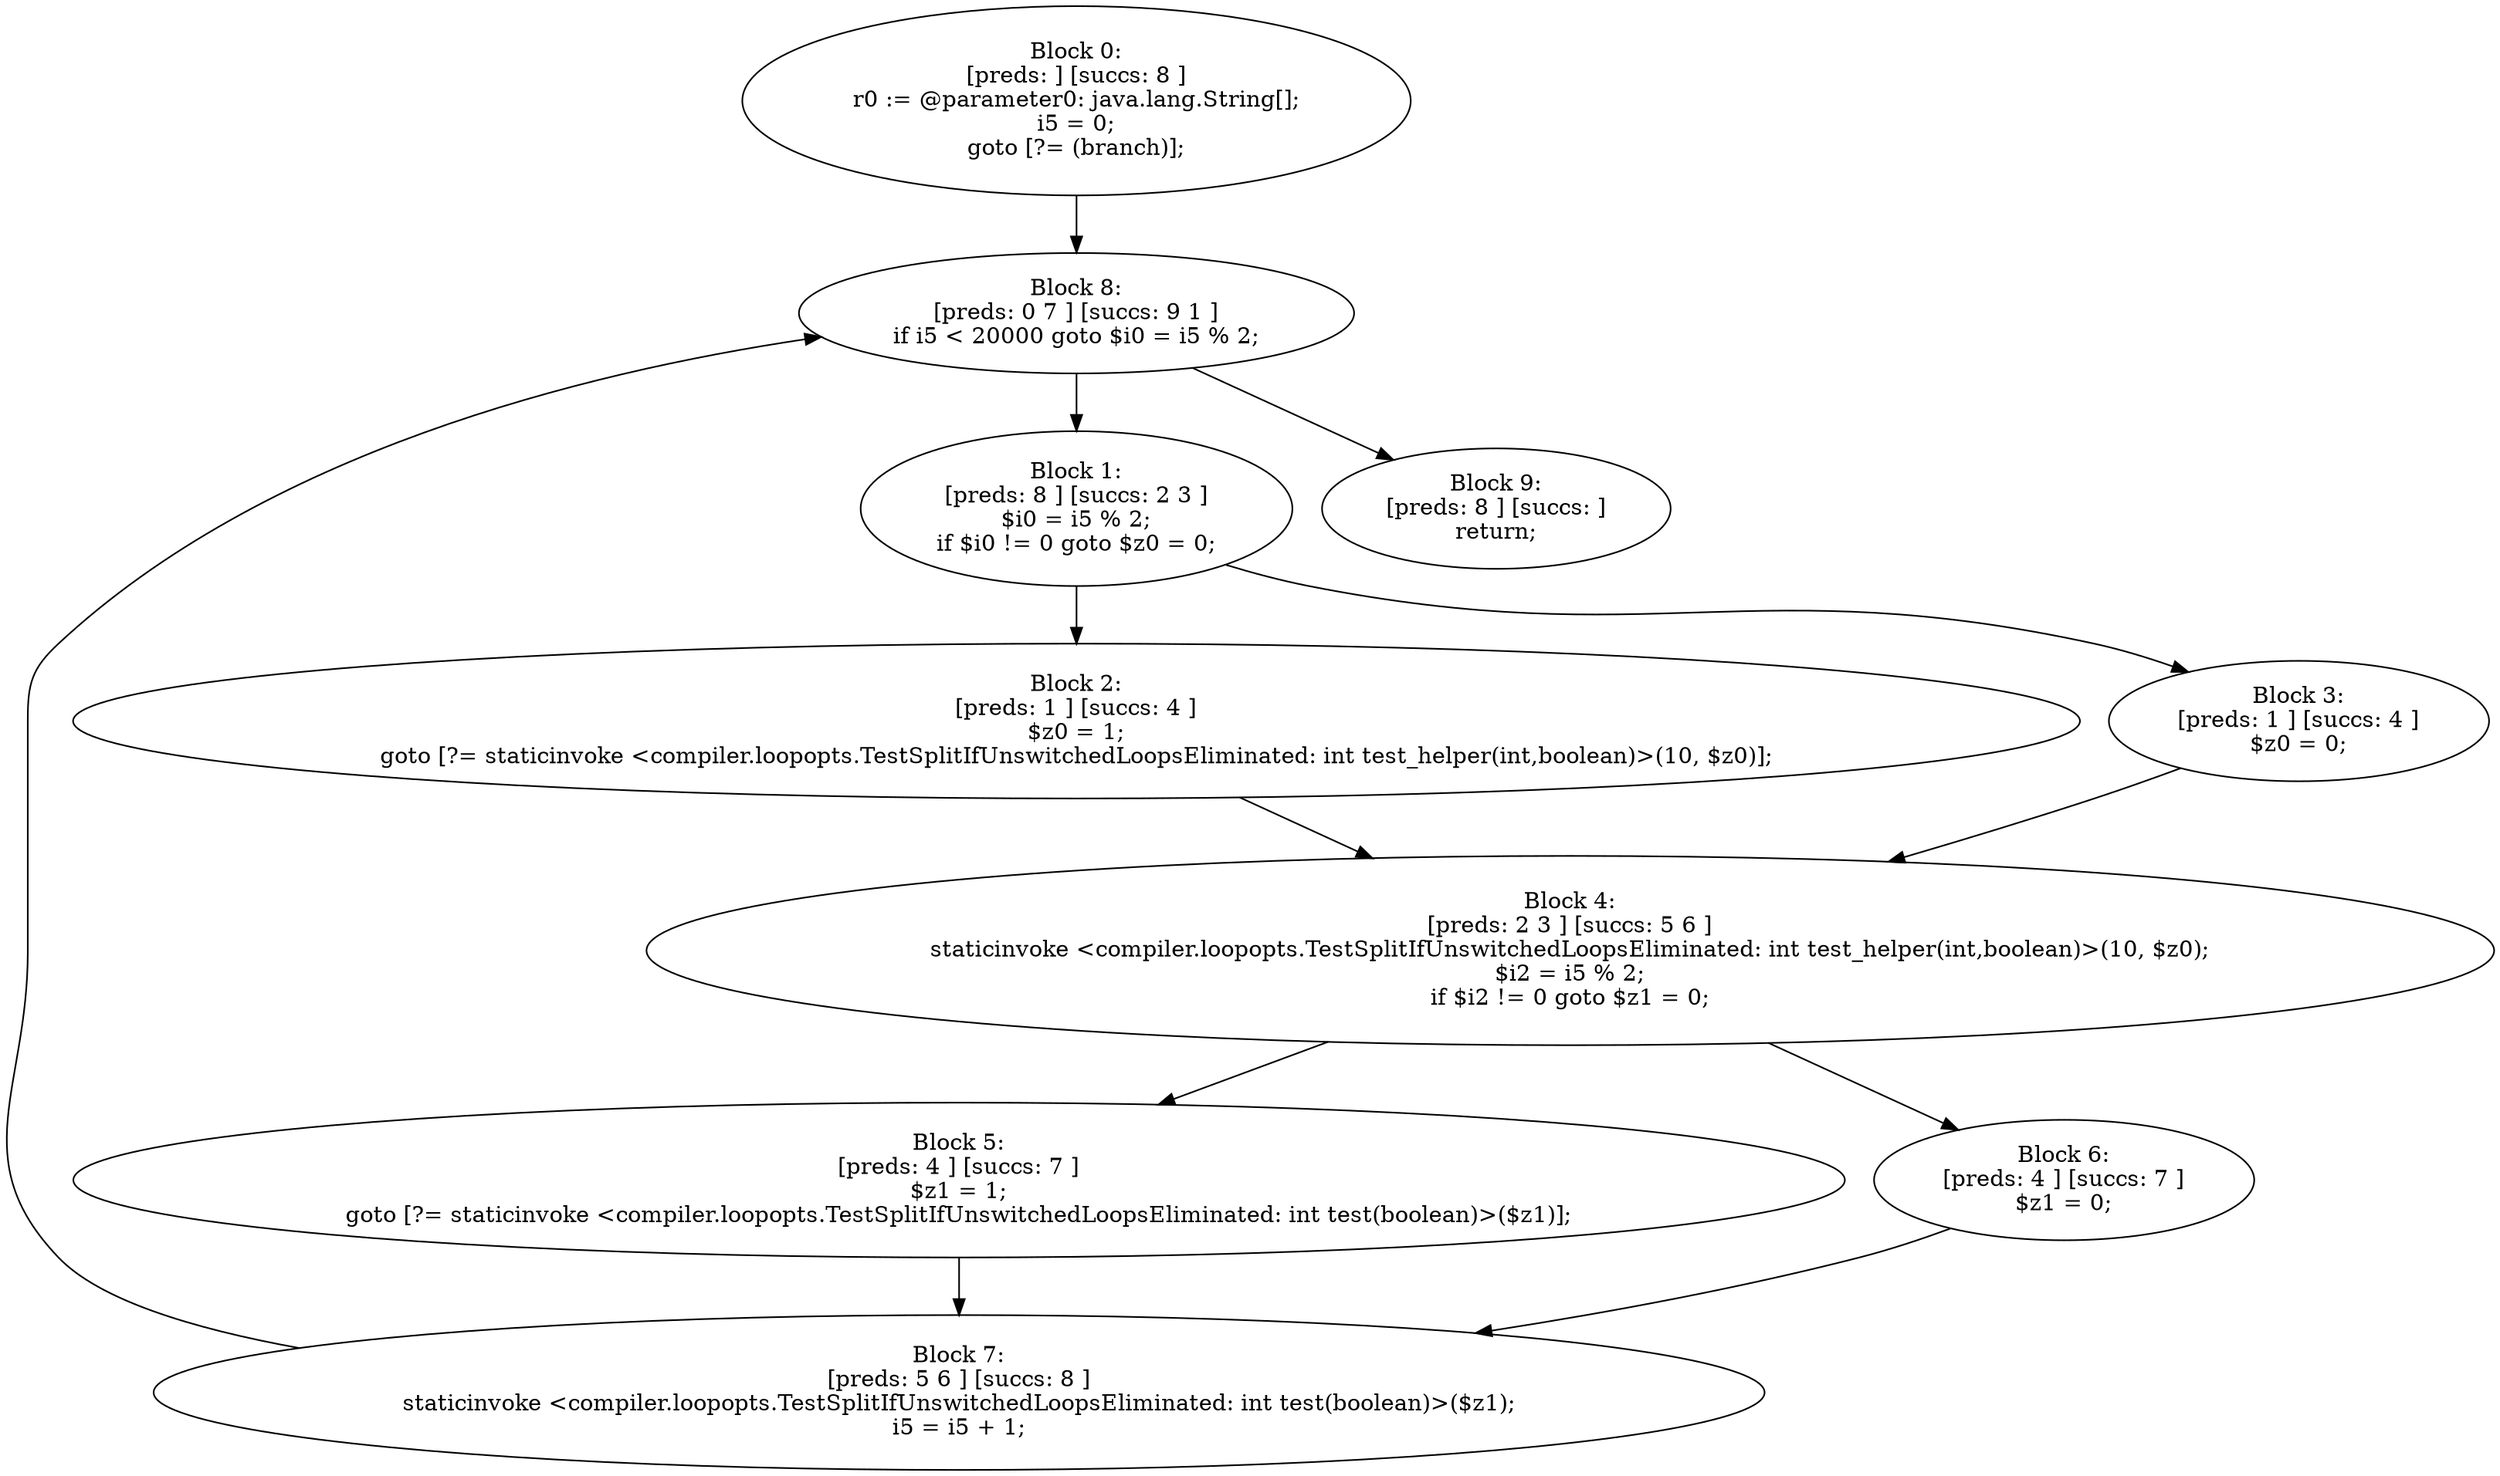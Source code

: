 digraph "unitGraph" {
    "Block 0:
[preds: ] [succs: 8 ]
r0 := @parameter0: java.lang.String[];
i5 = 0;
goto [?= (branch)];
"
    "Block 1:
[preds: 8 ] [succs: 2 3 ]
$i0 = i5 % 2;
if $i0 != 0 goto $z0 = 0;
"
    "Block 2:
[preds: 1 ] [succs: 4 ]
$z0 = 1;
goto [?= staticinvoke <compiler.loopopts.TestSplitIfUnswitchedLoopsEliminated: int test_helper(int,boolean)>(10, $z0)];
"
    "Block 3:
[preds: 1 ] [succs: 4 ]
$z0 = 0;
"
    "Block 4:
[preds: 2 3 ] [succs: 5 6 ]
staticinvoke <compiler.loopopts.TestSplitIfUnswitchedLoopsEliminated: int test_helper(int,boolean)>(10, $z0);
$i2 = i5 % 2;
if $i2 != 0 goto $z1 = 0;
"
    "Block 5:
[preds: 4 ] [succs: 7 ]
$z1 = 1;
goto [?= staticinvoke <compiler.loopopts.TestSplitIfUnswitchedLoopsEliminated: int test(boolean)>($z1)];
"
    "Block 6:
[preds: 4 ] [succs: 7 ]
$z1 = 0;
"
    "Block 7:
[preds: 5 6 ] [succs: 8 ]
staticinvoke <compiler.loopopts.TestSplitIfUnswitchedLoopsEliminated: int test(boolean)>($z1);
i5 = i5 + 1;
"
    "Block 8:
[preds: 0 7 ] [succs: 9 1 ]
if i5 < 20000 goto $i0 = i5 % 2;
"
    "Block 9:
[preds: 8 ] [succs: ]
return;
"
    "Block 0:
[preds: ] [succs: 8 ]
r0 := @parameter0: java.lang.String[];
i5 = 0;
goto [?= (branch)];
"->"Block 8:
[preds: 0 7 ] [succs: 9 1 ]
if i5 < 20000 goto $i0 = i5 % 2;
";
    "Block 1:
[preds: 8 ] [succs: 2 3 ]
$i0 = i5 % 2;
if $i0 != 0 goto $z0 = 0;
"->"Block 2:
[preds: 1 ] [succs: 4 ]
$z0 = 1;
goto [?= staticinvoke <compiler.loopopts.TestSplitIfUnswitchedLoopsEliminated: int test_helper(int,boolean)>(10, $z0)];
";
    "Block 1:
[preds: 8 ] [succs: 2 3 ]
$i0 = i5 % 2;
if $i0 != 0 goto $z0 = 0;
"->"Block 3:
[preds: 1 ] [succs: 4 ]
$z0 = 0;
";
    "Block 2:
[preds: 1 ] [succs: 4 ]
$z0 = 1;
goto [?= staticinvoke <compiler.loopopts.TestSplitIfUnswitchedLoopsEliminated: int test_helper(int,boolean)>(10, $z0)];
"->"Block 4:
[preds: 2 3 ] [succs: 5 6 ]
staticinvoke <compiler.loopopts.TestSplitIfUnswitchedLoopsEliminated: int test_helper(int,boolean)>(10, $z0);
$i2 = i5 % 2;
if $i2 != 0 goto $z1 = 0;
";
    "Block 3:
[preds: 1 ] [succs: 4 ]
$z0 = 0;
"->"Block 4:
[preds: 2 3 ] [succs: 5 6 ]
staticinvoke <compiler.loopopts.TestSplitIfUnswitchedLoopsEliminated: int test_helper(int,boolean)>(10, $z0);
$i2 = i5 % 2;
if $i2 != 0 goto $z1 = 0;
";
    "Block 4:
[preds: 2 3 ] [succs: 5 6 ]
staticinvoke <compiler.loopopts.TestSplitIfUnswitchedLoopsEliminated: int test_helper(int,boolean)>(10, $z0);
$i2 = i5 % 2;
if $i2 != 0 goto $z1 = 0;
"->"Block 5:
[preds: 4 ] [succs: 7 ]
$z1 = 1;
goto [?= staticinvoke <compiler.loopopts.TestSplitIfUnswitchedLoopsEliminated: int test(boolean)>($z1)];
";
    "Block 4:
[preds: 2 3 ] [succs: 5 6 ]
staticinvoke <compiler.loopopts.TestSplitIfUnswitchedLoopsEliminated: int test_helper(int,boolean)>(10, $z0);
$i2 = i5 % 2;
if $i2 != 0 goto $z1 = 0;
"->"Block 6:
[preds: 4 ] [succs: 7 ]
$z1 = 0;
";
    "Block 5:
[preds: 4 ] [succs: 7 ]
$z1 = 1;
goto [?= staticinvoke <compiler.loopopts.TestSplitIfUnswitchedLoopsEliminated: int test(boolean)>($z1)];
"->"Block 7:
[preds: 5 6 ] [succs: 8 ]
staticinvoke <compiler.loopopts.TestSplitIfUnswitchedLoopsEliminated: int test(boolean)>($z1);
i5 = i5 + 1;
";
    "Block 6:
[preds: 4 ] [succs: 7 ]
$z1 = 0;
"->"Block 7:
[preds: 5 6 ] [succs: 8 ]
staticinvoke <compiler.loopopts.TestSplitIfUnswitchedLoopsEliminated: int test(boolean)>($z1);
i5 = i5 + 1;
";
    "Block 7:
[preds: 5 6 ] [succs: 8 ]
staticinvoke <compiler.loopopts.TestSplitIfUnswitchedLoopsEliminated: int test(boolean)>($z1);
i5 = i5 + 1;
"->"Block 8:
[preds: 0 7 ] [succs: 9 1 ]
if i5 < 20000 goto $i0 = i5 % 2;
";
    "Block 8:
[preds: 0 7 ] [succs: 9 1 ]
if i5 < 20000 goto $i0 = i5 % 2;
"->"Block 9:
[preds: 8 ] [succs: ]
return;
";
    "Block 8:
[preds: 0 7 ] [succs: 9 1 ]
if i5 < 20000 goto $i0 = i5 % 2;
"->"Block 1:
[preds: 8 ] [succs: 2 3 ]
$i0 = i5 % 2;
if $i0 != 0 goto $z0 = 0;
";
}
